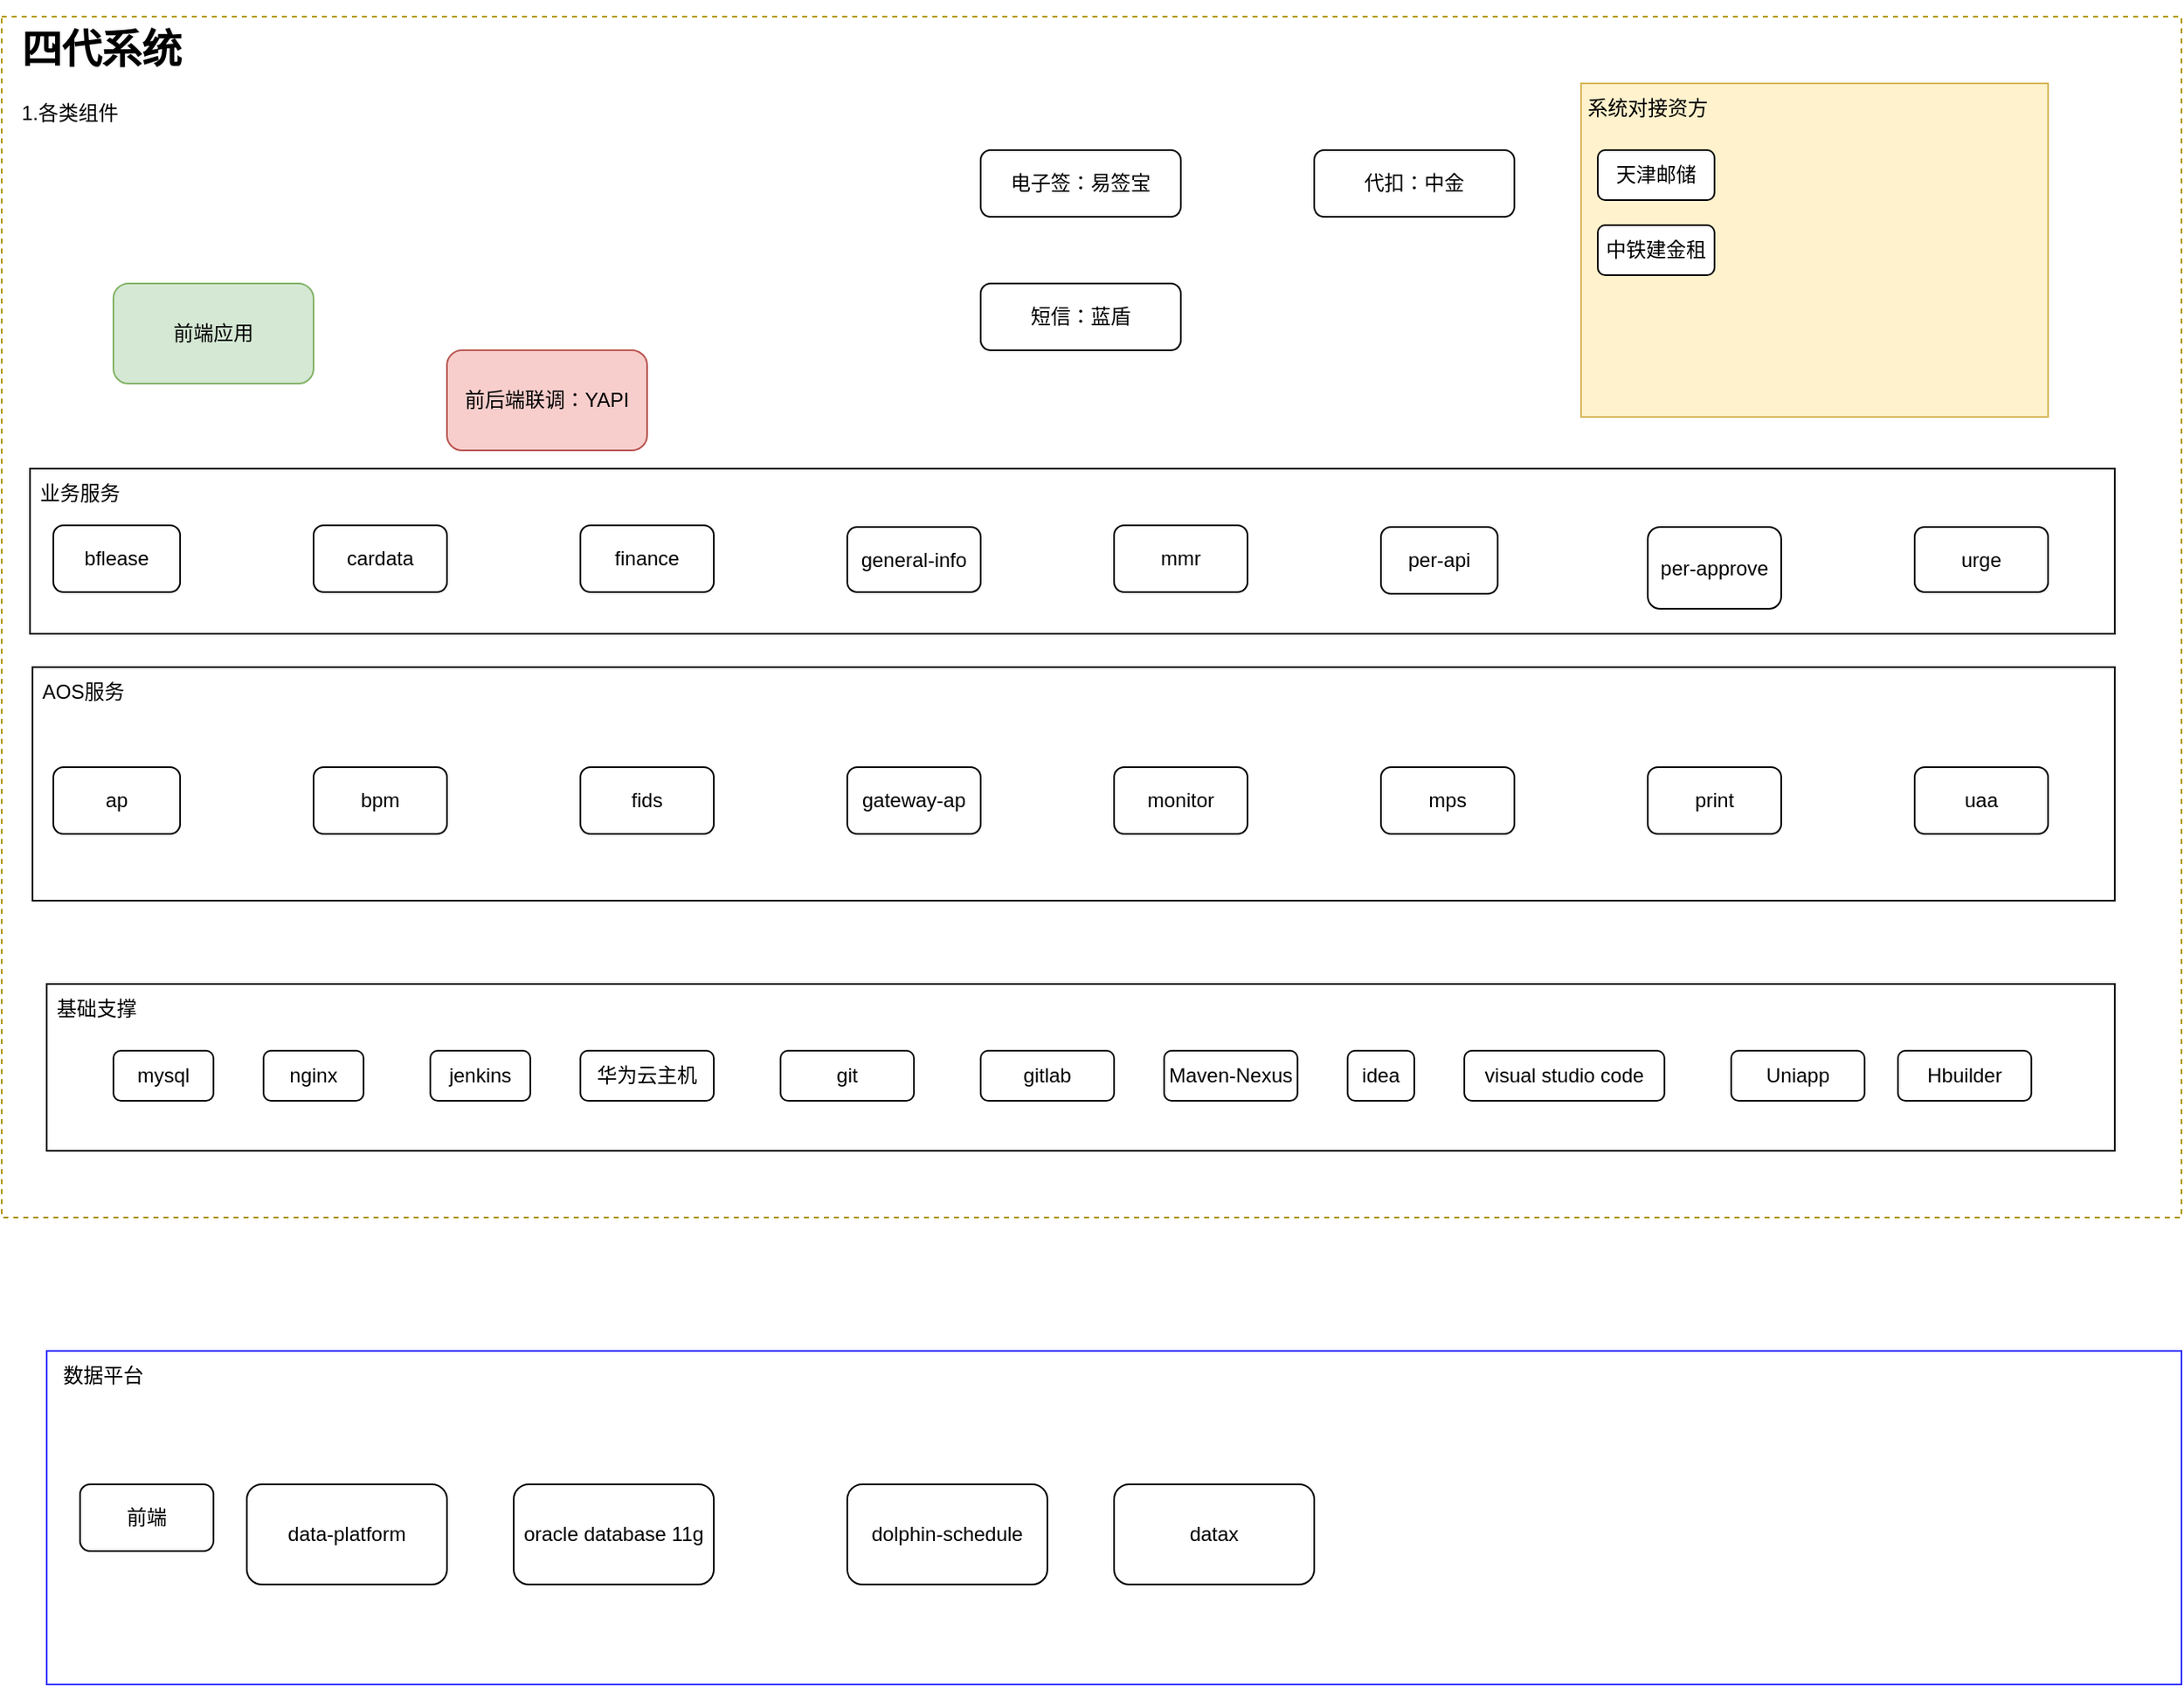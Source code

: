 <mxfile version="23.0.2" type="github">
  <diagram name="第 1 页" id="hGoqJkY9fPCCfGJZsLtL">
    <mxGraphModel dx="2261" dy="1915" grid="1" gridSize="10" guides="1" tooltips="1" connect="1" arrows="1" fold="1" page="1" pageScale="1" pageWidth="827" pageHeight="1169" math="0" shadow="0">
      <root>
        <mxCell id="0" />
        <mxCell id="1" parent="0" />
        <mxCell id="qDJLIH-oDZvLsUqniDZn-19" value="" style="rounded=0;whiteSpace=wrap;html=1;fillColor=none;dashed=1;fontColor=#000000;strokeColor=#B09500;" parent="1" vertex="1">
          <mxGeometry x="-827" y="-1120" width="1307" height="720" as="geometry" />
        </mxCell>
        <mxCell id="qDJLIH-oDZvLsUqniDZn-22" value="" style="rounded=0;whiteSpace=wrap;html=1;fillColor=none;" parent="1" vertex="1">
          <mxGeometry x="-810" y="-849" width="1250" height="99" as="geometry" />
        </mxCell>
        <mxCell id="qDJLIH-oDZvLsUqniDZn-21" value="" style="rounded=0;whiteSpace=wrap;html=1;" parent="1" vertex="1">
          <mxGeometry x="-808.5" y="-730" width="1248.5" height="140" as="geometry" />
        </mxCell>
        <mxCell id="qDJLIH-oDZvLsUqniDZn-2" value="ap" style="rounded=1;whiteSpace=wrap;html=1;" parent="1" vertex="1">
          <mxGeometry x="-796" y="-670" width="76" height="40" as="geometry" />
        </mxCell>
        <mxCell id="qDJLIH-oDZvLsUqniDZn-3" value="bflease" style="rounded=1;whiteSpace=wrap;html=1;" parent="1" vertex="1">
          <mxGeometry x="-796" y="-815" width="76" height="40" as="geometry" />
        </mxCell>
        <mxCell id="qDJLIH-oDZvLsUqniDZn-4" value="bpm" style="rounded=1;whiteSpace=wrap;html=1;" parent="1" vertex="1">
          <mxGeometry x="-640" y="-670" width="80" height="40" as="geometry" />
        </mxCell>
        <mxCell id="qDJLIH-oDZvLsUqniDZn-5" value="cardata" style="rounded=1;whiteSpace=wrap;html=1;" parent="1" vertex="1">
          <mxGeometry x="-640" y="-815" width="80" height="40" as="geometry" />
        </mxCell>
        <mxCell id="qDJLIH-oDZvLsUqniDZn-6" value="fids" style="rounded=1;whiteSpace=wrap;html=1;" parent="1" vertex="1">
          <mxGeometry x="-480" y="-670" width="80" height="40" as="geometry" />
        </mxCell>
        <mxCell id="qDJLIH-oDZvLsUqniDZn-7" value="finance" style="rounded=1;whiteSpace=wrap;html=1;" parent="1" vertex="1">
          <mxGeometry x="-480" y="-815" width="80" height="40" as="geometry" />
        </mxCell>
        <mxCell id="qDJLIH-oDZvLsUqniDZn-8" value="gateway-ap" style="rounded=1;whiteSpace=wrap;html=1;" parent="1" vertex="1">
          <mxGeometry x="-320" y="-670" width="80" height="40" as="geometry" />
        </mxCell>
        <mxCell id="qDJLIH-oDZvLsUqniDZn-9" value="general-info" style="rounded=1;whiteSpace=wrap;html=1;" parent="1" vertex="1">
          <mxGeometry x="-320" y="-814" width="80" height="39" as="geometry" />
        </mxCell>
        <mxCell id="qDJLIH-oDZvLsUqniDZn-10" value="mmr" style="rounded=1;whiteSpace=wrap;html=1;" parent="1" vertex="1">
          <mxGeometry x="-160" y="-815" width="80" height="40" as="geometry" />
        </mxCell>
        <mxCell id="qDJLIH-oDZvLsUqniDZn-11" value="monitor" style="rounded=1;whiteSpace=wrap;html=1;" parent="1" vertex="1">
          <mxGeometry x="-160" y="-670" width="80" height="40" as="geometry" />
        </mxCell>
        <mxCell id="qDJLIH-oDZvLsUqniDZn-12" value="mps" style="rounded=1;whiteSpace=wrap;html=1;" parent="1" vertex="1">
          <mxGeometry y="-670" width="80" height="40" as="geometry" />
        </mxCell>
        <mxCell id="qDJLIH-oDZvLsUqniDZn-13" value="per-api" style="rounded=1;whiteSpace=wrap;html=1;" parent="1" vertex="1">
          <mxGeometry y="-814" width="70" height="40" as="geometry" />
        </mxCell>
        <mxCell id="qDJLIH-oDZvLsUqniDZn-14" value="per-approve" style="rounded=1;whiteSpace=wrap;html=1;" parent="1" vertex="1">
          <mxGeometry x="160" y="-814" width="80" height="49" as="geometry" />
        </mxCell>
        <mxCell id="qDJLIH-oDZvLsUqniDZn-15" value="print" style="rounded=1;whiteSpace=wrap;html=1;" parent="1" vertex="1">
          <mxGeometry x="160" y="-670" width="80" height="40" as="geometry" />
        </mxCell>
        <mxCell id="qDJLIH-oDZvLsUqniDZn-16" value="uaa" style="rounded=1;whiteSpace=wrap;html=1;" parent="1" vertex="1">
          <mxGeometry x="320" y="-670" width="80" height="40" as="geometry" />
        </mxCell>
        <mxCell id="qDJLIH-oDZvLsUqniDZn-17" value="urge" style="rounded=1;whiteSpace=wrap;html=1;" parent="1" vertex="1">
          <mxGeometry x="320" y="-814" width="80" height="39" as="geometry" />
        </mxCell>
        <mxCell id="qDJLIH-oDZvLsUqniDZn-18" value="前端应用" style="rounded=1;whiteSpace=wrap;html=1;fillColor=#d5e8d4;strokeColor=#82b366;" parent="1" vertex="1">
          <mxGeometry x="-760" y="-960" width="120" height="60" as="geometry" />
        </mxCell>
        <mxCell id="qDJLIH-oDZvLsUqniDZn-20" value="&lt;h1&gt;四代系统&lt;br&gt;&lt;/h1&gt;&lt;div&gt;1.各类组件&lt;/div&gt;" style="text;html=1;strokeColor=none;fillColor=none;spacing=5;spacingTop=-20;whiteSpace=wrap;overflow=hidden;rounded=0;" parent="1" vertex="1">
          <mxGeometry x="-820" y="-1120" width="190" height="120" as="geometry" />
        </mxCell>
        <mxCell id="qDJLIH-oDZvLsUqniDZn-23" value="电子签：易签宝" style="rounded=1;whiteSpace=wrap;html=1;" parent="1" vertex="1">
          <mxGeometry x="-240" y="-1040" width="120" height="40" as="geometry" />
        </mxCell>
        <mxCell id="qDJLIH-oDZvLsUqniDZn-24" value="短信：蓝盾" style="rounded=1;whiteSpace=wrap;html=1;" parent="1" vertex="1">
          <mxGeometry x="-240" y="-960" width="120" height="40" as="geometry" />
        </mxCell>
        <mxCell id="qDJLIH-oDZvLsUqniDZn-27" value="代扣：中金" style="rounded=1;whiteSpace=wrap;html=1;" parent="1" vertex="1">
          <mxGeometry x="-40" y="-1040" width="120" height="40" as="geometry" />
        </mxCell>
        <mxCell id="qDJLIH-oDZvLsUqniDZn-28" value="" style="rounded=0;whiteSpace=wrap;html=1;fillColor=#fff2cc;strokeColor=#d6b656;" parent="1" vertex="1">
          <mxGeometry x="120" y="-1080" width="280" height="200" as="geometry" />
        </mxCell>
        <mxCell id="qDJLIH-oDZvLsUqniDZn-29" value="天津邮储" style="rounded=1;whiteSpace=wrap;html=1;" parent="1" vertex="1">
          <mxGeometry x="130" y="-1040" width="70" height="30" as="geometry" />
        </mxCell>
        <mxCell id="qDJLIH-oDZvLsUqniDZn-31" value="中铁建金租" style="rounded=1;whiteSpace=wrap;html=1;" parent="1" vertex="1">
          <mxGeometry x="130" y="-995" width="70" height="30" as="geometry" />
        </mxCell>
        <mxCell id="qDJLIH-oDZvLsUqniDZn-32" value="系统对接资方" style="text;html=1;strokeColor=none;fillColor=none;align=center;verticalAlign=middle;whiteSpace=wrap;rounded=0;" parent="1" vertex="1">
          <mxGeometry x="120" y="-1080" width="80" height="30" as="geometry" />
        </mxCell>
        <mxCell id="qDJLIH-oDZvLsUqniDZn-36" value="AOS服务" style="text;html=1;strokeColor=none;fillColor=none;align=center;verticalAlign=middle;whiteSpace=wrap;rounded=0;" parent="1" vertex="1">
          <mxGeometry x="-808" y="-730" width="60" height="30" as="geometry" />
        </mxCell>
        <mxCell id="qDJLIH-oDZvLsUqniDZn-37" value="" style="rounded=0;whiteSpace=wrap;html=1;" parent="1" vertex="1">
          <mxGeometry x="-800" y="-540" width="1240" height="100" as="geometry" />
        </mxCell>
        <mxCell id="qDJLIH-oDZvLsUqniDZn-38" value="mysql" style="rounded=1;whiteSpace=wrap;html=1;" parent="1" vertex="1">
          <mxGeometry x="-760" y="-500" width="60" height="30" as="geometry" />
        </mxCell>
        <mxCell id="qDJLIH-oDZvLsUqniDZn-39" value="基础支撑" style="text;html=1;strokeColor=none;fillColor=none;align=center;verticalAlign=middle;whiteSpace=wrap;rounded=0;" parent="1" vertex="1">
          <mxGeometry x="-800" y="-540" width="60" height="30" as="geometry" />
        </mxCell>
        <mxCell id="qDJLIH-oDZvLsUqniDZn-40" value="nginx" style="rounded=1;whiteSpace=wrap;html=1;" parent="1" vertex="1">
          <mxGeometry x="-670" y="-500" width="60" height="30" as="geometry" />
        </mxCell>
        <mxCell id="qDJLIH-oDZvLsUqniDZn-41" value="jenkins" style="rounded=1;whiteSpace=wrap;html=1;" parent="1" vertex="1">
          <mxGeometry x="-570" y="-500" width="60" height="30" as="geometry" />
        </mxCell>
        <mxCell id="qDJLIH-oDZvLsUqniDZn-43" value="华为云主机" style="rounded=1;whiteSpace=wrap;html=1;" parent="1" vertex="1">
          <mxGeometry x="-480" y="-500" width="80" height="30" as="geometry" />
        </mxCell>
        <mxCell id="qDJLIH-oDZvLsUqniDZn-44" value="业务服务" style="text;html=1;strokeColor=none;fillColor=none;align=center;verticalAlign=middle;whiteSpace=wrap;rounded=0;" parent="1" vertex="1">
          <mxGeometry x="-810" y="-849" width="60" height="30" as="geometry" />
        </mxCell>
        <mxCell id="qDJLIH-oDZvLsUqniDZn-45" value="git" style="rounded=1;whiteSpace=wrap;html=1;" parent="1" vertex="1">
          <mxGeometry x="-360" y="-500" width="80" height="30" as="geometry" />
        </mxCell>
        <mxCell id="qDJLIH-oDZvLsUqniDZn-46" value="gitlab" style="rounded=1;whiteSpace=wrap;html=1;" parent="1" vertex="1">
          <mxGeometry x="-240" y="-500" width="80" height="30" as="geometry" />
        </mxCell>
        <mxCell id="qDJLIH-oDZvLsUqniDZn-47" value="Maven-Nexus" style="rounded=1;whiteSpace=wrap;html=1;" parent="1" vertex="1">
          <mxGeometry x="-130" y="-500" width="80" height="30" as="geometry" />
        </mxCell>
        <mxCell id="qDJLIH-oDZvLsUqniDZn-48" value="idea" style="rounded=1;whiteSpace=wrap;html=1;" parent="1" vertex="1">
          <mxGeometry x="-20" y="-500" width="40" height="30" as="geometry" />
        </mxCell>
        <mxCell id="qDJLIH-oDZvLsUqniDZn-49" value="visual studio code" style="rounded=1;whiteSpace=wrap;html=1;" parent="1" vertex="1">
          <mxGeometry x="50" y="-500" width="120" height="30" as="geometry" />
        </mxCell>
        <mxCell id="qDJLIH-oDZvLsUqniDZn-51" value="Uniapp" style="rounded=1;whiteSpace=wrap;html=1;" parent="1" vertex="1">
          <mxGeometry x="210" y="-500" width="80" height="30" as="geometry" />
        </mxCell>
        <mxCell id="qDJLIH-oDZvLsUqniDZn-52" value="Hbuilder" style="rounded=1;whiteSpace=wrap;html=1;" parent="1" vertex="1">
          <mxGeometry x="310" y="-500" width="80" height="30" as="geometry" />
        </mxCell>
        <mxCell id="qDJLIH-oDZvLsUqniDZn-53" value="" style="rounded=0;whiteSpace=wrap;html=1;fillStyle=hatch;strokeColor=#3333FF;" parent="1" vertex="1">
          <mxGeometry x="-800" y="-320" width="1280" height="200" as="geometry" />
        </mxCell>
        <mxCell id="qDJLIH-oDZvLsUqniDZn-54" value="前端" style="rounded=1;whiteSpace=wrap;html=1;" parent="1" vertex="1">
          <mxGeometry x="-780" y="-240" width="80" height="40" as="geometry" />
        </mxCell>
        <mxCell id="qDJLIH-oDZvLsUqniDZn-55" value="data-platform" style="rounded=1;whiteSpace=wrap;html=1;" parent="1" vertex="1">
          <mxGeometry x="-680" y="-240" width="120" height="60" as="geometry" />
        </mxCell>
        <mxCell id="qDJLIH-oDZvLsUqniDZn-56" value="oracle database 11g" style="rounded=1;whiteSpace=wrap;html=1;" parent="1" vertex="1">
          <mxGeometry x="-520" y="-240" width="120" height="60" as="geometry" />
        </mxCell>
        <mxCell id="qDJLIH-oDZvLsUqniDZn-57" value="dolphin-schedule" style="rounded=1;whiteSpace=wrap;html=1;" parent="1" vertex="1">
          <mxGeometry x="-320" y="-240" width="120" height="60" as="geometry" />
        </mxCell>
        <mxCell id="qDJLIH-oDZvLsUqniDZn-58" value="datax" style="rounded=1;whiteSpace=wrap;html=1;" parent="1" vertex="1">
          <mxGeometry x="-160" y="-240" width="120" height="60" as="geometry" />
        </mxCell>
        <mxCell id="qDJLIH-oDZvLsUqniDZn-59" value="数据平台" style="text;html=1;strokeColor=none;fillColor=none;align=center;verticalAlign=middle;whiteSpace=wrap;rounded=0;" parent="1" vertex="1">
          <mxGeometry x="-796" y="-320" width="60" height="30" as="geometry" />
        </mxCell>
        <mxCell id="7MnhZ51XvNevuH38UBd8-1" value="前后端联调：YAPI" style="rounded=1;whiteSpace=wrap;html=1;fillColor=#f8cecc;strokeColor=#b85450;" vertex="1" parent="1">
          <mxGeometry x="-560" y="-920" width="120" height="60" as="geometry" />
        </mxCell>
      </root>
    </mxGraphModel>
  </diagram>
</mxfile>
